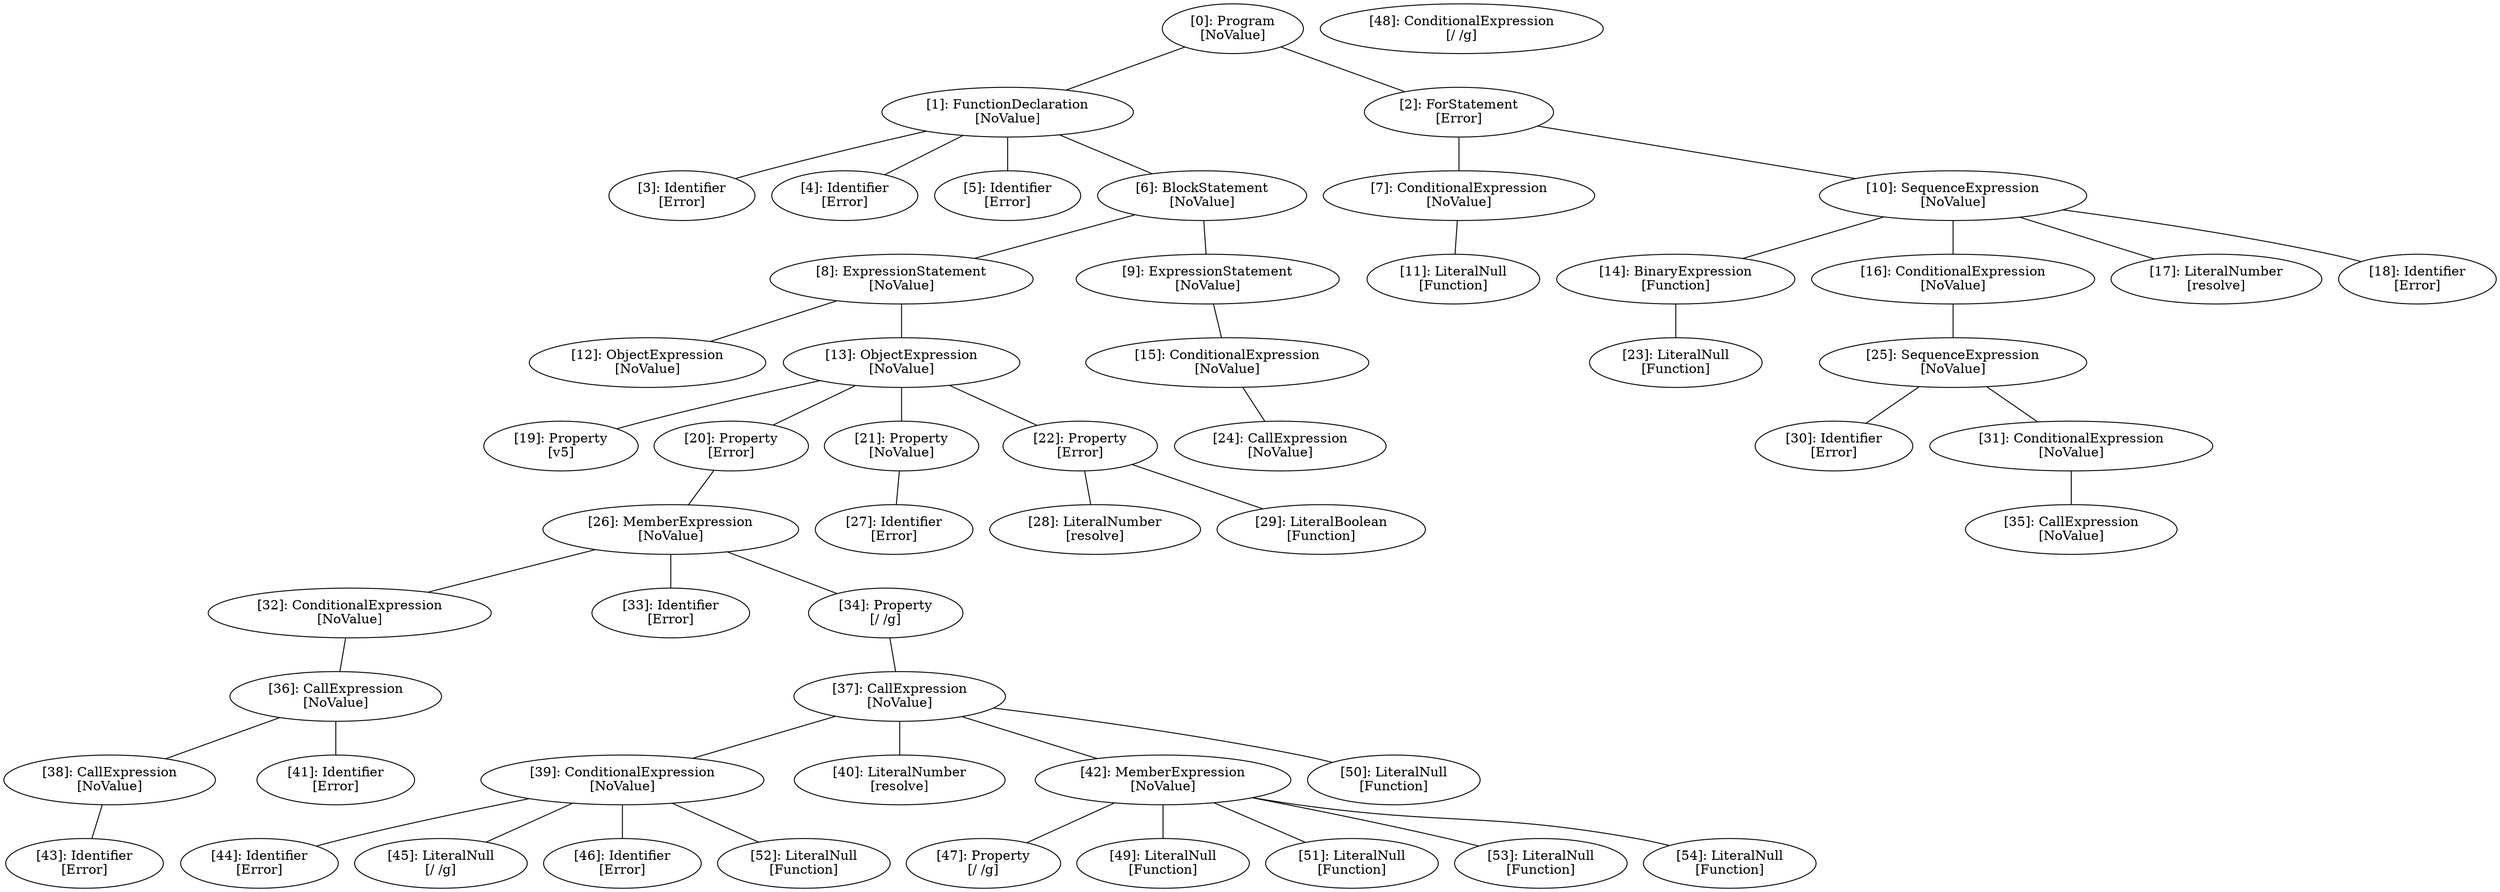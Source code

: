 // Result
graph {
	0 [label="[0]: Program
[NoValue]"]
	1 [label="[1]: FunctionDeclaration
[NoValue]"]
	2 [label="[2]: ForStatement
[Error]"]
	3 [label="[3]: Identifier
[Error]"]
	4 [label="[4]: Identifier
[Error]"]
	5 [label="[5]: Identifier
[Error]"]
	6 [label="[6]: BlockStatement
[NoValue]"]
	7 [label="[7]: ConditionalExpression
[NoValue]"]
	8 [label="[8]: ExpressionStatement
[NoValue]"]
	9 [label="[9]: ExpressionStatement
[NoValue]"]
	10 [label="[10]: SequenceExpression
[NoValue]"]
	11 [label="[11]: LiteralNull
[Function]"]
	12 [label="[12]: ObjectExpression
[NoValue]"]
	13 [label="[13]: ObjectExpression
[NoValue]"]
	14 [label="[14]: BinaryExpression
[Function]"]
	15 [label="[15]: ConditionalExpression
[NoValue]"]
	16 [label="[16]: ConditionalExpression
[NoValue]"]
	17 [label="[17]: LiteralNumber
[resolve]"]
	18 [label="[18]: Identifier
[Error]"]
	19 [label="[19]: Property
[v5]"]
	20 [label="[20]: Property
[Error]"]
	21 [label="[21]: Property
[NoValue]"]
	22 [label="[22]: Property
[Error]"]
	23 [label="[23]: LiteralNull
[Function]"]
	24 [label="[24]: CallExpression
[NoValue]"]
	25 [label="[25]: SequenceExpression
[NoValue]"]
	26 [label="[26]: MemberExpression
[NoValue]"]
	27 [label="[27]: Identifier
[Error]"]
	28 [label="[28]: LiteralNumber
[resolve]"]
	29 [label="[29]: LiteralBoolean
[Function]"]
	30 [label="[30]: Identifier
[Error]"]
	31 [label="[31]: ConditionalExpression
[NoValue]"]
	32 [label="[32]: ConditionalExpression
[NoValue]"]
	33 [label="[33]: Identifier
[Error]"]
	34 [label="[34]: Property
[/ /g]"]
	35 [label="[35]: CallExpression
[NoValue]"]
	36 [label="[36]: CallExpression
[NoValue]"]
	37 [label="[37]: CallExpression
[NoValue]"]
	38 [label="[38]: CallExpression
[NoValue]"]
	39 [label="[39]: ConditionalExpression
[NoValue]"]
	40 [label="[40]: LiteralNumber
[resolve]"]
	41 [label="[41]: Identifier
[Error]"]
	42 [label="[42]: MemberExpression
[NoValue]"]
	43 [label="[43]: Identifier
[Error]"]
	44 [label="[44]: Identifier
[Error]"]
	45 [label="[45]: LiteralNull
[/ /g]"]
	46 [label="[46]: Identifier
[Error]"]
	47 [label="[47]: Property
[/ /g]"]
	48 [label="[48]: ConditionalExpression
[/ /g]"]
	49 [label="[49]: LiteralNull
[Function]"]
	50 [label="[50]: LiteralNull
[Function]"]
	51 [label="[51]: LiteralNull
[Function]"]
	52 [label="[52]: LiteralNull
[Function]"]
	53 [label="[53]: LiteralNull
[Function]"]
	54 [label="[54]: LiteralNull
[Function]"]
	0 -- 1
	0 -- 2
	1 -- 3
	1 -- 4
	1 -- 5
	1 -- 6
	2 -- 7
	2 -- 10
	6 -- 8
	6 -- 9
	7 -- 11
	8 -- 12
	8 -- 13
	9 -- 15
	10 -- 14
	10 -- 16
	10 -- 17
	10 -- 18
	13 -- 19
	13 -- 20
	13 -- 21
	13 -- 22
	14 -- 23
	15 -- 24
	16 -- 25
	20 -- 26
	21 -- 27
	22 -- 28
	22 -- 29
	25 -- 30
	25 -- 31
	26 -- 32
	26 -- 33
	26 -- 34
	31 -- 35
	32 -- 36
	34 -- 37
	36 -- 38
	36 -- 41
	37 -- 39
	37 -- 40
	37 -- 42
	37 -- 50
	38 -- 43
	39 -- 44
	39 -- 45
	39 -- 46
	39 -- 52
	42 -- 47
	42 -- 49
	42 -- 51
	42 -- 53
	42 -- 54
}
